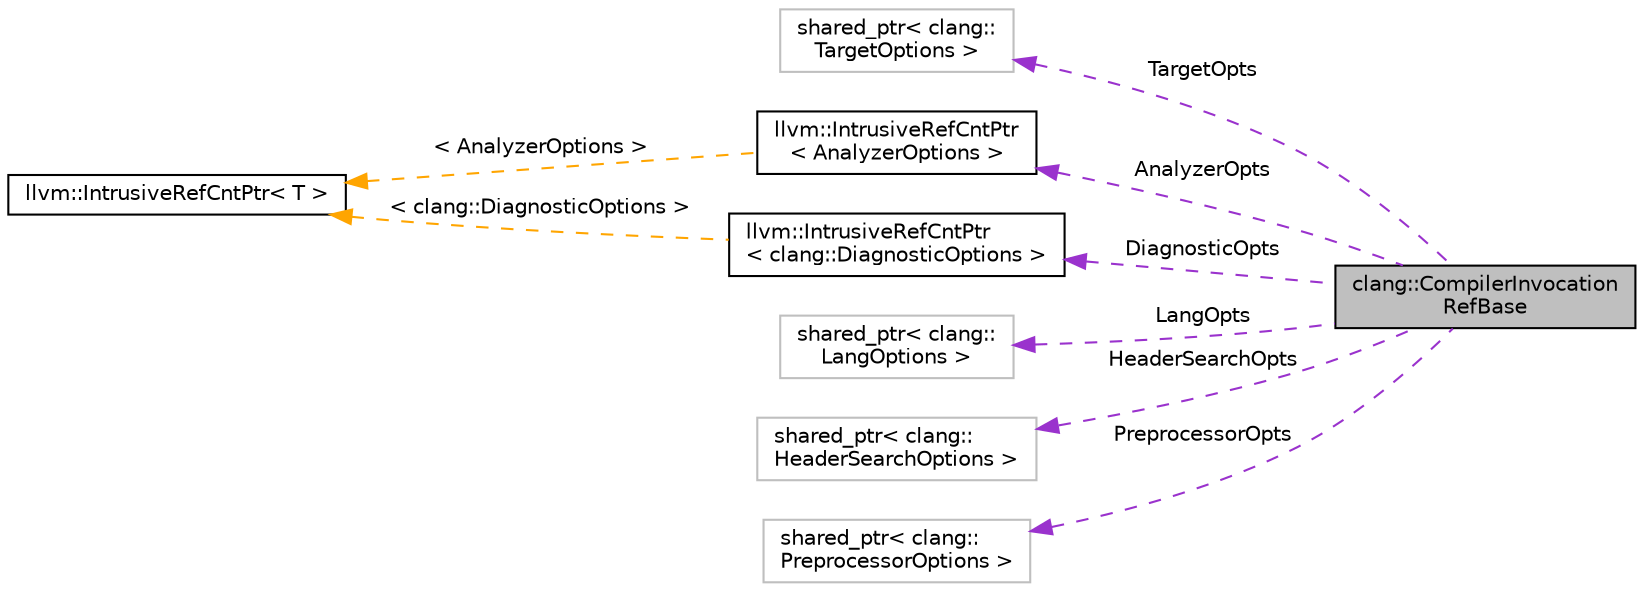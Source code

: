 digraph "clang::CompilerInvocationRefBase"
{
 // LATEX_PDF_SIZE
  bgcolor="transparent";
  edge [fontname="Helvetica",fontsize="10",labelfontname="Helvetica",labelfontsize="10"];
  node [fontname="Helvetica",fontsize="10",shape=record];
  rankdir="LR";
  Node1 [label="clang::CompilerInvocation\lRefBase",height=0.2,width=0.4,color="black", fillcolor="grey75", style="filled", fontcolor="black",tooltip="The base class of CompilerInvocation with reference semantics."];
  Node2 -> Node1 [dir="back",color="darkorchid3",fontsize="10",style="dashed",label=" TargetOpts" ,fontname="Helvetica"];
  Node2 [label="shared_ptr\< clang::\lTargetOptions \>",height=0.2,width=0.4,color="grey75",tooltip=" "];
  Node3 -> Node1 [dir="back",color="darkorchid3",fontsize="10",style="dashed",label=" AnalyzerOpts" ,fontname="Helvetica"];
  Node3 [label="llvm::IntrusiveRefCntPtr\l\< AnalyzerOptions \>",height=0.2,width=0.4,color="black",URL="$classllvm_1_1IntrusiveRefCntPtr.html",tooltip=" "];
  Node4 -> Node3 [dir="back",color="orange",fontsize="10",style="dashed",label=" \< AnalyzerOptions \>" ,fontname="Helvetica"];
  Node4 [label="llvm::IntrusiveRefCntPtr\< T \>",height=0.2,width=0.4,color="black",URL="$classllvm_1_1IntrusiveRefCntPtr.html",tooltip=" "];
  Node5 -> Node1 [dir="back",color="darkorchid3",fontsize="10",style="dashed",label=" DiagnosticOpts" ,fontname="Helvetica"];
  Node5 [label="llvm::IntrusiveRefCntPtr\l\< clang::DiagnosticOptions \>",height=0.2,width=0.4,color="black",URL="$classllvm_1_1IntrusiveRefCntPtr.html",tooltip=" "];
  Node4 -> Node5 [dir="back",color="orange",fontsize="10",style="dashed",label=" \< clang::DiagnosticOptions \>" ,fontname="Helvetica"];
  Node6 -> Node1 [dir="back",color="darkorchid3",fontsize="10",style="dashed",label=" LangOpts" ,fontname="Helvetica"];
  Node6 [label="shared_ptr\< clang::\lLangOptions \>",height=0.2,width=0.4,color="grey75",tooltip=" "];
  Node7 -> Node1 [dir="back",color="darkorchid3",fontsize="10",style="dashed",label=" HeaderSearchOpts" ,fontname="Helvetica"];
  Node7 [label="shared_ptr\< clang::\lHeaderSearchOptions \>",height=0.2,width=0.4,color="grey75",tooltip=" "];
  Node8 -> Node1 [dir="back",color="darkorchid3",fontsize="10",style="dashed",label=" PreprocessorOpts" ,fontname="Helvetica"];
  Node8 [label="shared_ptr\< clang::\lPreprocessorOptions \>",height=0.2,width=0.4,color="grey75",tooltip=" "];
}
